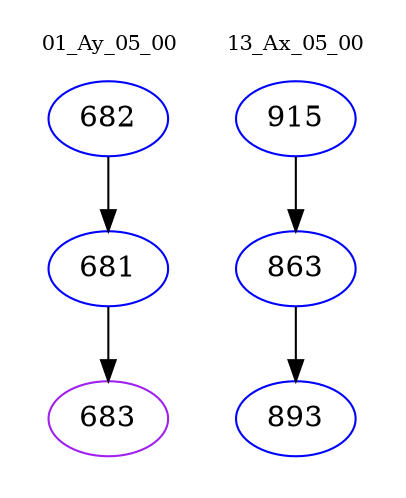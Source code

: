 digraph{
subgraph cluster_0 {
color = white
label = "01_Ay_05_00";
fontsize=10;
T0_682 [label="682", color="blue"]
T0_682 -> T0_681 [color="black"]
T0_681 [label="681", color="blue"]
T0_681 -> T0_683 [color="black"]
T0_683 [label="683", color="purple"]
}
subgraph cluster_1 {
color = white
label = "13_Ax_05_00";
fontsize=10;
T1_915 [label="915", color="blue"]
T1_915 -> T1_863 [color="black"]
T1_863 [label="863", color="blue"]
T1_863 -> T1_893 [color="black"]
T1_893 [label="893", color="blue"]
}
}
